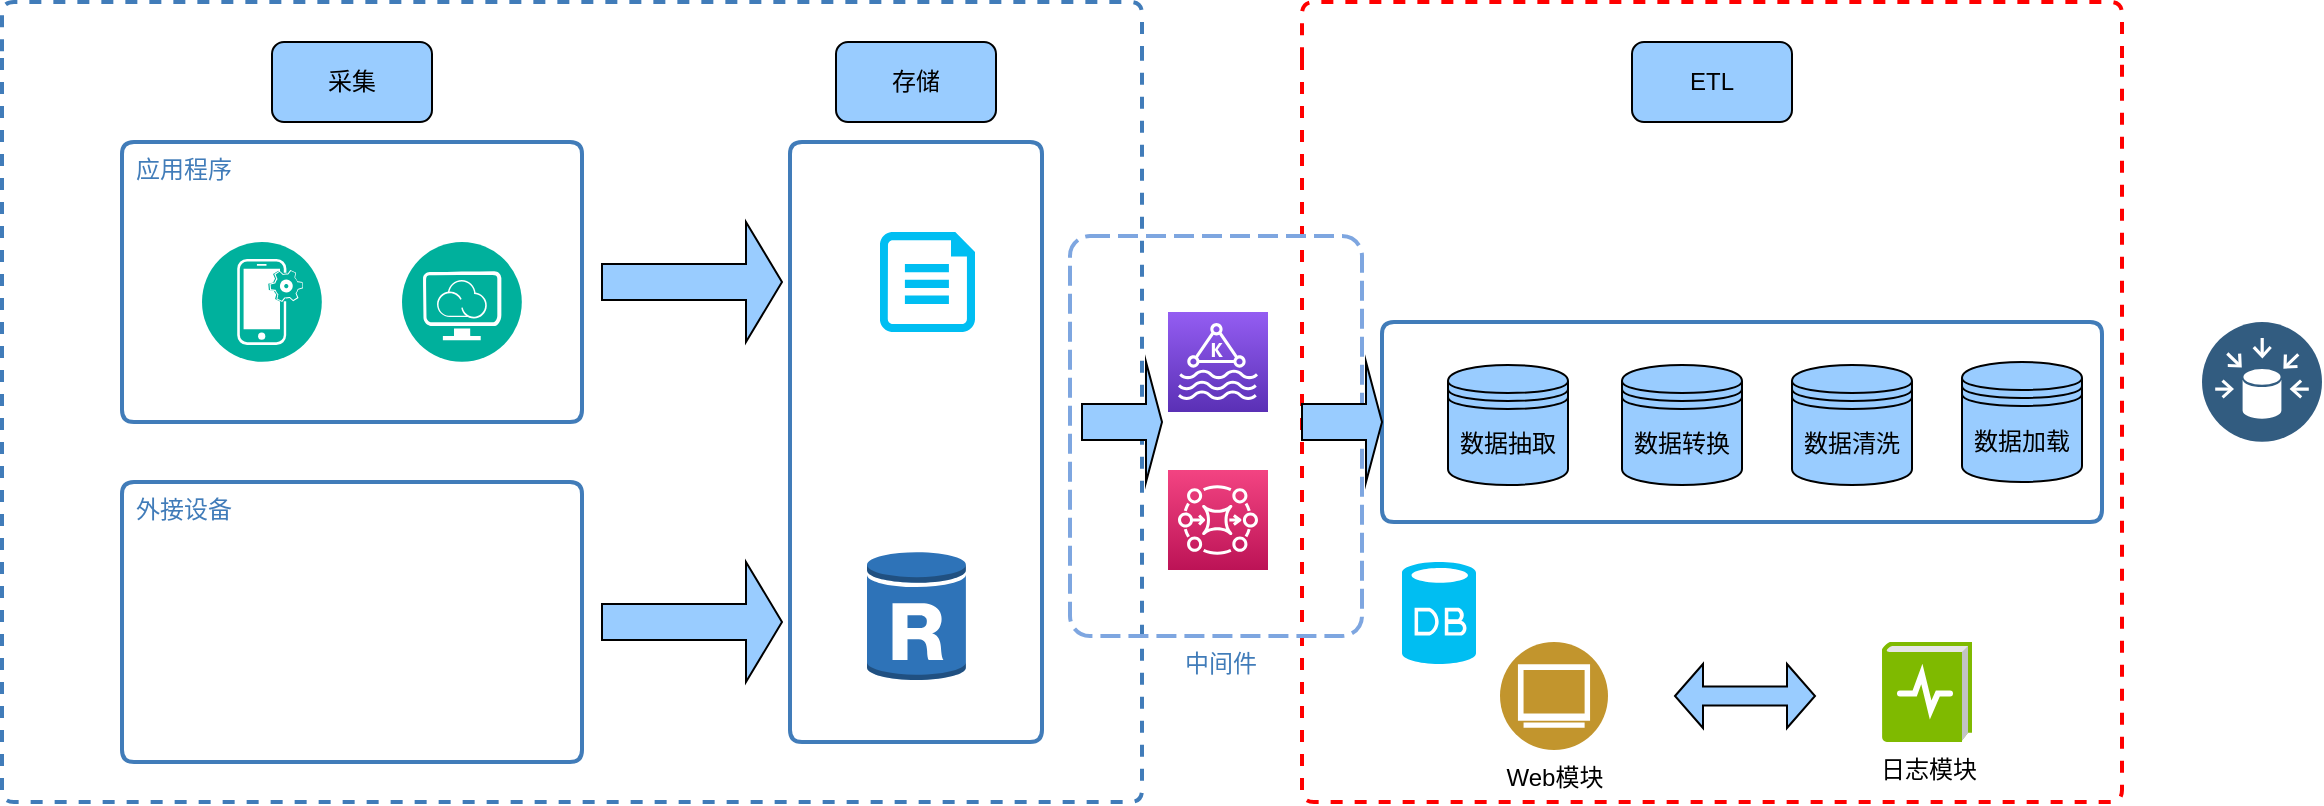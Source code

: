 <mxfile version="10.4.6" type="github"><diagram id="2f404044-711c-603c-8f00-f6bb4c023d3c" name="Page-1"><mxGraphModel dx="898" dy="382" grid="1" gridSize="10" guides="1" tooltips="1" connect="1" arrows="1" fold="1" page="1" pageScale="1" pageWidth="1169" pageHeight="827" background="#ffffff" math="0" shadow="0"><root><mxCell id="0"/><mxCell id="1" parent="0"/><mxCell id="7HiGvnFMaJyMcb7WEFgA-241" value="" style="swimlane;fontStyle=0;horizontal=1;collapsible=0;startSize=28;swimlaneLine=0;swimlaneFillColor=none;fillColor=none;rounded=1;whiteSpace=wrap;html=1;absoluteArcSize=1;arcSize=12;strokeColor=#417CB9;fillColor=none;fontColor=#417CB9;verticalAlign=top;align=left;spacingLeft=5;dashed=1;strokeWidth=2;" vertex="1" parent="1"><mxGeometry x="50" y="40" width="570" height="400" as="geometry"/></mxCell><mxCell id="7HiGvnFMaJyMcb7WEFgA-242" value="应用程序" style="swimlane;fontStyle=0;horizontal=1;collapsible=0;startSize=28;swimlaneLine=0;swimlaneFillColor=none;fillColor=none;rounded=1;whiteSpace=wrap;html=1;absoluteArcSize=1;arcSize=12;strokeColor=#417CB9;fontColor=#417CB9;verticalAlign=top;align=left;spacingLeft=5;dashed=0;strokeWidth=2;" vertex="1" parent="7HiGvnFMaJyMcb7WEFgA-241"><mxGeometry x="60" y="70" width="230" height="140" as="geometry"/></mxCell><mxCell id="7HiGvnFMaJyMcb7WEFgA-243" value="" style="aspect=fixed;perimeter=ellipsePerimeter;html=1;align=center;shadow=0;dashed=0;image;image=img/lib/ibm/management/device_management.svg;" vertex="1" parent="7HiGvnFMaJyMcb7WEFgA-242"><mxGeometry x="40" y="50" width="60" height="60" as="geometry"/></mxCell><mxCell id="7HiGvnFMaJyMcb7WEFgA-244" value="" style="aspect=fixed;perimeter=ellipsePerimeter;html=1;align=center;shadow=0;dashed=0;image;image=img/lib/ibm/management/provider_cloud_portal_service.svg;" vertex="1" parent="7HiGvnFMaJyMcb7WEFgA-242"><mxGeometry x="140" y="50" width="60" height="60" as="geometry"/></mxCell><mxCell id="7HiGvnFMaJyMcb7WEFgA-245" value="采集" style="rounded=1;whiteSpace=wrap;html=1;strokeColor=#000000;fillColor=#99CCFF;" vertex="1" parent="7HiGvnFMaJyMcb7WEFgA-241"><mxGeometry x="135" y="20" width="80" height="40" as="geometry"/></mxCell><mxCell id="7HiGvnFMaJyMcb7WEFgA-252" value="外接设备" style="swimlane;fontStyle=0;horizontal=1;collapsible=0;startSize=28;swimlaneLine=0;swimlaneFillColor=none;fillColor=none;rounded=1;whiteSpace=wrap;html=1;absoluteArcSize=1;arcSize=12;strokeColor=#417CB9;fontColor=#417CB9;verticalAlign=top;align=left;spacingLeft=5;dashed=0;strokeWidth=2;" vertex="1" parent="7HiGvnFMaJyMcb7WEFgA-241"><mxGeometry x="60" y="240" width="230" height="140" as="geometry"/></mxCell><mxCell id="7HiGvnFMaJyMcb7WEFgA-250" value="" style="shape=image;html=1;verticalAlign=top;verticalLabelPosition=bottom;labelBackgroundColor=#ffffff;imageAspect=0;aspect=fixed;image=https://cdn0.iconfinder.com/data/icons/interior-and-decor-vol-1-1/512/10-128.png;strokeColor=#000000;fillColor=#99CCFF;" vertex="1" parent="7HiGvnFMaJyMcb7WEFgA-252"><mxGeometry x="30" y="37" width="73" height="73" as="geometry"/></mxCell><mxCell id="7HiGvnFMaJyMcb7WEFgA-251" value="" style="shape=image;html=1;verticalAlign=top;verticalLabelPosition=bottom;labelBackgroundColor=#ffffff;imageAspect=0;aspect=fixed;image=https://cdn4.iconfinder.com/data/icons/healthy-life-line-live-long-and-prosper/512/Weight_control-128.png;strokeColor=#000000;fillColor=#99CCFF;" vertex="1" parent="7HiGvnFMaJyMcb7WEFgA-252"><mxGeometry x="130" y="29.5" width="81" height="81" as="geometry"/></mxCell><mxCell id="7HiGvnFMaJyMcb7WEFgA-255" value="存储" style="rounded=1;whiteSpace=wrap;html=1;strokeColor=#000000;fillColor=#99CCFF;" vertex="1" parent="7HiGvnFMaJyMcb7WEFgA-241"><mxGeometry x="417" y="20" width="80" height="40" as="geometry"/></mxCell><mxCell id="7HiGvnFMaJyMcb7WEFgA-256" value="" style="swimlane;fontStyle=0;horizontal=1;collapsible=0;startSize=28;swimlaneLine=0;swimlaneFillColor=none;fillColor=none;rounded=1;whiteSpace=wrap;html=1;absoluteArcSize=1;arcSize=12;strokeColor=#417CB9;fontColor=#417CB9;verticalAlign=top;align=left;spacingLeft=5;dashed=0;strokeWidth=2;" vertex="1" parent="7HiGvnFMaJyMcb7WEFgA-241"><mxGeometry x="394" y="70" width="126" height="300" as="geometry"/></mxCell><mxCell id="7HiGvnFMaJyMcb7WEFgA-259" value="" style="verticalLabelPosition=bottom;html=1;verticalAlign=top;align=center;strokeColor=none;fillColor=#00BEF2;shape=mxgraph.azure.cloud_services_configuration_file;" vertex="1" parent="7HiGvnFMaJyMcb7WEFgA-256"><mxGeometry x="45" y="45" width="47.5" height="50" as="geometry"/></mxCell><mxCell id="7HiGvnFMaJyMcb7WEFgA-268" value="" style="outlineConnect=0;dashed=0;verticalLabelPosition=bottom;verticalAlign=top;align=center;html=1;shape=mxgraph.aws3.rds_db_instance_read_replica;fillColor=#2E73B8;gradientColor=none;strokeColor=#000000;" vertex="1" parent="7HiGvnFMaJyMcb7WEFgA-256"><mxGeometry x="38.5" y="204" width="49.5" height="66" as="geometry"/></mxCell><mxCell id="7HiGvnFMaJyMcb7WEFgA-266" value="" style="shape=singleArrow;whiteSpace=wrap;html=1;strokeColor=#000000;fillColor=#99CCFF;" vertex="1" parent="7HiGvnFMaJyMcb7WEFgA-241"><mxGeometry x="300" y="110" width="90" height="60" as="geometry"/></mxCell><mxCell id="7HiGvnFMaJyMcb7WEFgA-267" value="" style="shape=singleArrow;whiteSpace=wrap;html=1;strokeColor=#000000;fillColor=#99CCFF;" vertex="1" parent="7HiGvnFMaJyMcb7WEFgA-241"><mxGeometry x="300" y="280" width="90" height="60" as="geometry"/></mxCell><mxCell id="7HiGvnFMaJyMcb7WEFgA-270" value="" style="swimlane;fontStyle=0;horizontal=1;collapsible=0;startSize=28;swimlaneLine=0;swimlaneFillColor=none;fillColor=none;rounded=1;whiteSpace=wrap;html=1;absoluteArcSize=1;arcSize=12;strokeColor=#FF0000;fillColor=none;fontColor=#417CB9;verticalAlign=top;align=left;spacingLeft=5;dashed=1;strokeWidth=2;" vertex="1" parent="1"><mxGeometry x="700" y="40" width="410" height="400" as="geometry"/></mxCell><mxCell id="7HiGvnFMaJyMcb7WEFgA-271" value="ETL" style="rounded=1;whiteSpace=wrap;html=1;strokeColor=#000000;fillColor=#99CCFF;" vertex="1" parent="7HiGvnFMaJyMcb7WEFgA-270"><mxGeometry x="165" y="20" width="80" height="40" as="geometry"/></mxCell><mxCell id="7HiGvnFMaJyMcb7WEFgA-277" value="Web模块" style="aspect=fixed;perimeter=ellipsePerimeter;html=1;align=center;shadow=0;dashed=0;image;image=img/lib/ibm/users/browser.svg;strokeColor=#FF0000;fillColor=#99CCFF;" vertex="1" parent="7HiGvnFMaJyMcb7WEFgA-270"><mxGeometry x="99" y="320" width="54" height="54" as="geometry"/></mxCell><mxCell id="7HiGvnFMaJyMcb7WEFgA-278" value="日志模块" style="aspect=fixed;html=1;perimeter=none;align=center;shadow=0;dashed=0;image;fontSize=12;image=img/lib/mscae/LogDiagnostics.svg;strokeColor=#FF0000;fillColor=#99CCFF;" vertex="1" parent="7HiGvnFMaJyMcb7WEFgA-270"><mxGeometry x="290" y="320" width="45" height="50" as="geometry"/></mxCell><mxCell id="7HiGvnFMaJyMcb7WEFgA-279" value="" style="shape=doubleArrow;whiteSpace=wrap;html=1;strokeColor=#000000;fillColor=#99CCFF;" vertex="1" parent="7HiGvnFMaJyMcb7WEFgA-270"><mxGeometry x="186.5" y="331" width="70" height="32" as="geometry"/></mxCell><mxCell id="7HiGvnFMaJyMcb7WEFgA-280" value="" style="verticalLabelPosition=bottom;html=1;verticalAlign=top;align=center;strokeColor=none;fillColor=#00BEF2;shape=mxgraph.azure.database;" vertex="1" parent="7HiGvnFMaJyMcb7WEFgA-270"><mxGeometry x="50" y="280" width="37" height="51" as="geometry"/></mxCell><mxCell id="7HiGvnFMaJyMcb7WEFgA-285" value="数据抽取" style="shape=datastore;whiteSpace=wrap;html=1;strokeColor=#000000;fillColor=#99CCFF;" vertex="1" parent="7HiGvnFMaJyMcb7WEFgA-270"><mxGeometry x="73" y="181.5" width="60" height="60" as="geometry"/></mxCell><mxCell id="7HiGvnFMaJyMcb7WEFgA-286" value="数据转换" style="shape=datastore;whiteSpace=wrap;html=1;strokeColor=#000000;fillColor=#99CCFF;" vertex="1" parent="7HiGvnFMaJyMcb7WEFgA-270"><mxGeometry x="160" y="181.5" width="60" height="60" as="geometry"/></mxCell><mxCell id="7HiGvnFMaJyMcb7WEFgA-287" value="数据清洗" style="shape=datastore;whiteSpace=wrap;html=1;strokeColor=#000000;fillColor=#99CCFF;" vertex="1" parent="7HiGvnFMaJyMcb7WEFgA-270"><mxGeometry x="245" y="181.5" width="60" height="60" as="geometry"/></mxCell><mxCell id="7HiGvnFMaJyMcb7WEFgA-288" value="数据加载" style="shape=datastore;whiteSpace=wrap;html=1;strokeColor=#000000;fillColor=#99CCFF;" vertex="1" parent="7HiGvnFMaJyMcb7WEFgA-270"><mxGeometry x="330" y="180" width="60" height="60" as="geometry"/></mxCell><mxCell id="7HiGvnFMaJyMcb7WEFgA-289" value="" style="swimlane;fontStyle=0;horizontal=1;collapsible=0;startSize=28;swimlaneLine=0;swimlaneFillColor=none;fillColor=none;rounded=1;whiteSpace=wrap;html=1;absoluteArcSize=1;arcSize=12;strokeColor=#417CB9;fontColor=#417CB9;verticalAlign=top;align=left;spacingLeft=5;dashed=0;strokeWidth=2;" vertex="1" parent="7HiGvnFMaJyMcb7WEFgA-270"><mxGeometry x="40" y="160" width="360" height="100" as="geometry"/></mxCell><mxCell id="7HiGvnFMaJyMcb7WEFgA-272" value="" style="outlineConnect=0;fontColor=#232F3E;gradientColor=#945DF2;gradientDirection=north;fillColor=#5A30B5;strokeColor=#ffffff;dashed=0;verticalLabelPosition=bottom;verticalAlign=top;align=center;html=1;fontSize=12;fontStyle=0;aspect=fixed;shape=mxgraph.aws4.resourceIcon;resIcon=mxgraph.aws4.managed_streaming_for_kafka;" vertex="1" parent="1"><mxGeometry x="633" y="195" width="50" height="50" as="geometry"/></mxCell><mxCell id="7HiGvnFMaJyMcb7WEFgA-273" value="" style="outlineConnect=0;fontColor=#232F3E;gradientColor=#F34482;gradientDirection=north;fillColor=#BC1356;strokeColor=#ffffff;dashed=0;verticalLabelPosition=bottom;verticalAlign=top;align=center;html=1;fontSize=12;fontStyle=0;aspect=fixed;shape=mxgraph.aws4.resourceIcon;resIcon=mxgraph.aws4.mq;" vertex="1" parent="1"><mxGeometry x="633" y="274" width="50" height="50" as="geometry"/></mxCell><mxCell id="7HiGvnFMaJyMcb7WEFgA-274" value="中间件" style="rounded=1;whiteSpace=wrap;html=1;absoluteArcSize=1;arcSize=20;strokeColor=#7EA6E0;fillColor=none;fontColor=#417CB9;verticalAlign=top;align=center;spacingLeft=5;dashed=1;dashPattern=5 2;labelPosition=center;verticalLabelPosition=bottom;strokeWidth=2;" vertex="1" parent="1"><mxGeometry x="584" y="157" width="146" height="200" as="geometry"/></mxCell><mxCell id="7HiGvnFMaJyMcb7WEFgA-275" value="" style="shape=singleArrow;whiteSpace=wrap;html=1;strokeColor=#000000;fillColor=#99CCFF;" vertex="1" parent="1"><mxGeometry x="590" y="220" width="40" height="60" as="geometry"/></mxCell><mxCell id="7HiGvnFMaJyMcb7WEFgA-276" value="" style="shape=singleArrow;whiteSpace=wrap;html=1;strokeColor=#000000;fillColor=#99CCFF;" vertex="1" parent="1"><mxGeometry x="700" y="220" width="40" height="60" as="geometry"/></mxCell><mxCell id="7HiGvnFMaJyMcb7WEFgA-284" value="" style="aspect=fixed;perimeter=ellipsePerimeter;html=1;align=center;shadow=0;dashed=0;image;image=img/lib/ibm/data/data_sources.svg;strokeColor=#000000;fillColor=#99CCFF;" vertex="1" parent="1"><mxGeometry x="1150" y="200" width="60" height="60" as="geometry"/></mxCell></root></mxGraphModel></diagram></mxfile>